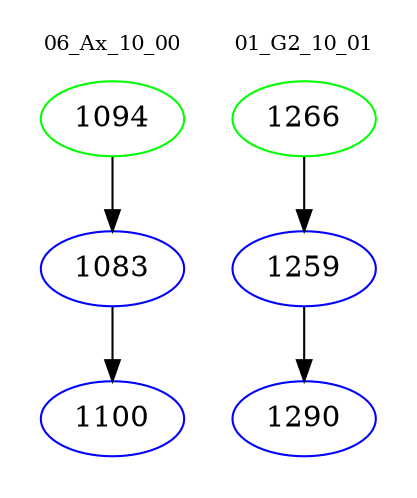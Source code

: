 digraph{
subgraph cluster_0 {
color = white
label = "06_Ax_10_00";
fontsize=10;
T0_1094 [label="1094", color="green"]
T0_1094 -> T0_1083 [color="black"]
T0_1083 [label="1083", color="blue"]
T0_1083 -> T0_1100 [color="black"]
T0_1100 [label="1100", color="blue"]
}
subgraph cluster_1 {
color = white
label = "01_G2_10_01";
fontsize=10;
T1_1266 [label="1266", color="green"]
T1_1266 -> T1_1259 [color="black"]
T1_1259 [label="1259", color="blue"]
T1_1259 -> T1_1290 [color="black"]
T1_1290 [label="1290", color="blue"]
}
}
